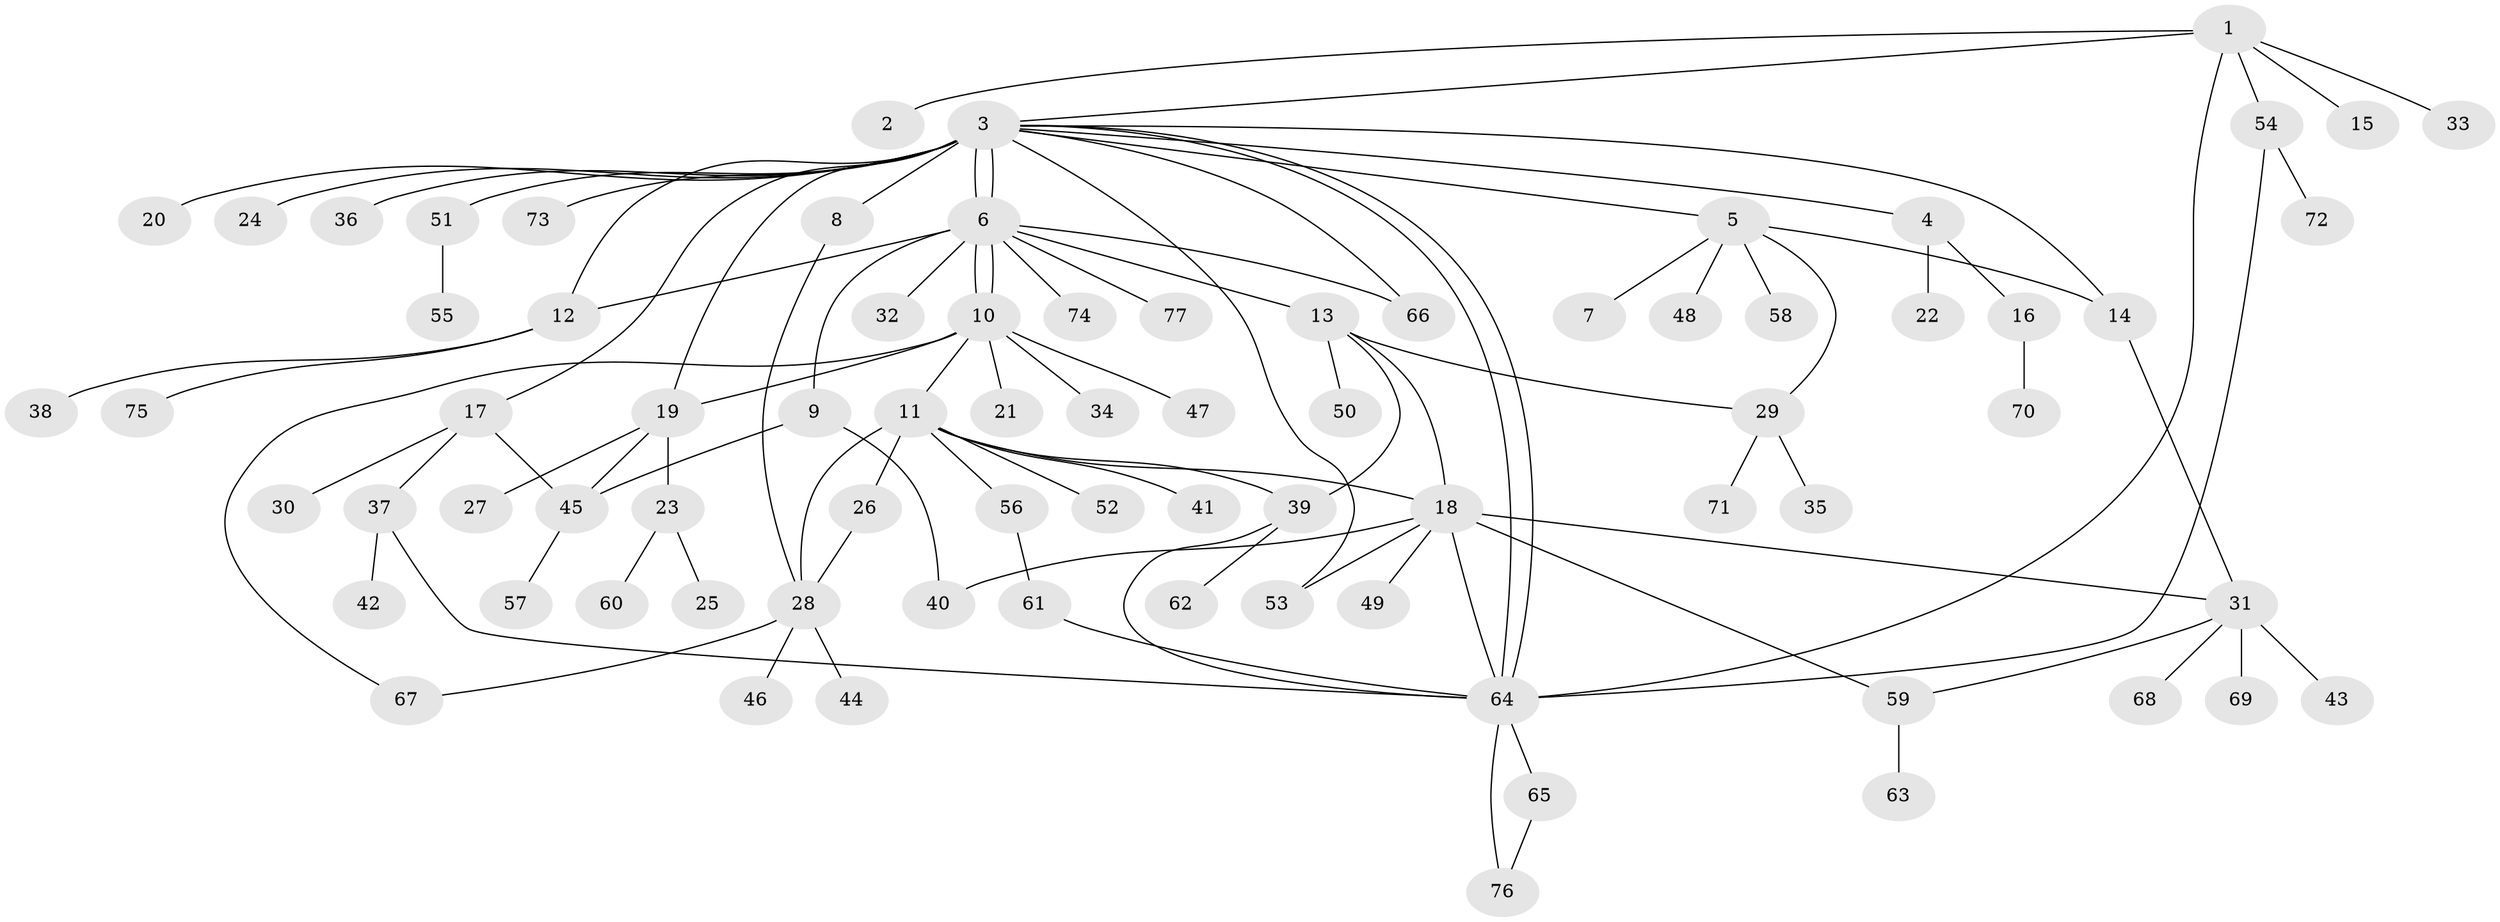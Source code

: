// coarse degree distribution, {5: 0.1, 1: 0.55, 22: 0.016666666666666666, 3: 0.06666666666666667, 2: 0.18333333333333332, 13: 0.016666666666666666, 4: 0.016666666666666666, 7: 0.016666666666666666, 8: 0.016666666666666666, 9: 0.016666666666666666}
// Generated by graph-tools (version 1.1) at 2025/41/03/06/25 10:41:49]
// undirected, 77 vertices, 102 edges
graph export_dot {
graph [start="1"]
  node [color=gray90,style=filled];
  1;
  2;
  3;
  4;
  5;
  6;
  7;
  8;
  9;
  10;
  11;
  12;
  13;
  14;
  15;
  16;
  17;
  18;
  19;
  20;
  21;
  22;
  23;
  24;
  25;
  26;
  27;
  28;
  29;
  30;
  31;
  32;
  33;
  34;
  35;
  36;
  37;
  38;
  39;
  40;
  41;
  42;
  43;
  44;
  45;
  46;
  47;
  48;
  49;
  50;
  51;
  52;
  53;
  54;
  55;
  56;
  57;
  58;
  59;
  60;
  61;
  62;
  63;
  64;
  65;
  66;
  67;
  68;
  69;
  70;
  71;
  72;
  73;
  74;
  75;
  76;
  77;
  1 -- 2;
  1 -- 3;
  1 -- 15;
  1 -- 33;
  1 -- 54;
  1 -- 64;
  3 -- 4;
  3 -- 5;
  3 -- 6;
  3 -- 6;
  3 -- 8;
  3 -- 12;
  3 -- 14;
  3 -- 17;
  3 -- 19;
  3 -- 20;
  3 -- 24;
  3 -- 36;
  3 -- 51;
  3 -- 53;
  3 -- 64;
  3 -- 64;
  3 -- 66;
  3 -- 73;
  4 -- 16;
  4 -- 22;
  5 -- 7;
  5 -- 14;
  5 -- 29;
  5 -- 48;
  5 -- 58;
  6 -- 9;
  6 -- 10;
  6 -- 10;
  6 -- 12;
  6 -- 13;
  6 -- 32;
  6 -- 66;
  6 -- 74;
  6 -- 77;
  8 -- 28;
  9 -- 40;
  9 -- 45;
  10 -- 11;
  10 -- 19;
  10 -- 21;
  10 -- 34;
  10 -- 47;
  10 -- 67;
  11 -- 18;
  11 -- 26;
  11 -- 28;
  11 -- 39;
  11 -- 41;
  11 -- 52;
  11 -- 56;
  12 -- 38;
  12 -- 75;
  13 -- 18;
  13 -- 29;
  13 -- 39;
  13 -- 50;
  14 -- 31;
  16 -- 70;
  17 -- 30;
  17 -- 37;
  17 -- 45;
  18 -- 31;
  18 -- 40;
  18 -- 49;
  18 -- 53;
  18 -- 59;
  18 -- 64;
  19 -- 23;
  19 -- 27;
  19 -- 45;
  23 -- 25;
  23 -- 60;
  26 -- 28;
  28 -- 44;
  28 -- 46;
  28 -- 67;
  29 -- 35;
  29 -- 71;
  31 -- 43;
  31 -- 59;
  31 -- 68;
  31 -- 69;
  37 -- 42;
  37 -- 64;
  39 -- 62;
  39 -- 64;
  45 -- 57;
  51 -- 55;
  54 -- 64;
  54 -- 72;
  56 -- 61;
  59 -- 63;
  61 -- 64;
  64 -- 65;
  64 -- 76;
  65 -- 76;
}

